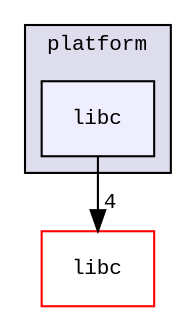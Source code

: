 digraph "src/platform/libc" {
  compound=true
  node [ fontsize="10", fontname="CourierNew"];
  edge [ labelfontsize="10", labelfontname="CourierNew"];
  subgraph clusterdir_4b68c2fef3e151b6b93d5e93b14f1857 {
    graph [ bgcolor="#ddddee", pencolor="black", label="platform" fontname="CourierNew", fontsize="10", URL="dir_4b68c2fef3e151b6b93d5e93b14f1857.html"]
  dir_27c3bd702c40a55e7d9bfd68fe1fc83e [shape=box, label="libc", style="filled", fillcolor="#eeeeff", pencolor="black", URL="dir_27c3bd702c40a55e7d9bfd68fe1fc83e.html"];
  }
  dir_ee3448fa1dc3d93b4fb7d6fba5be0d5c [shape=box label="libc" fillcolor="white" style="filled" color="red" URL="dir_ee3448fa1dc3d93b4fb7d6fba5be0d5c.html"];
  dir_27c3bd702c40a55e7d9bfd68fe1fc83e->dir_ee3448fa1dc3d93b4fb7d6fba5be0d5c [headlabel="4", labeldistance=1.5 headhref="dir_000033_000006.html"];
}
